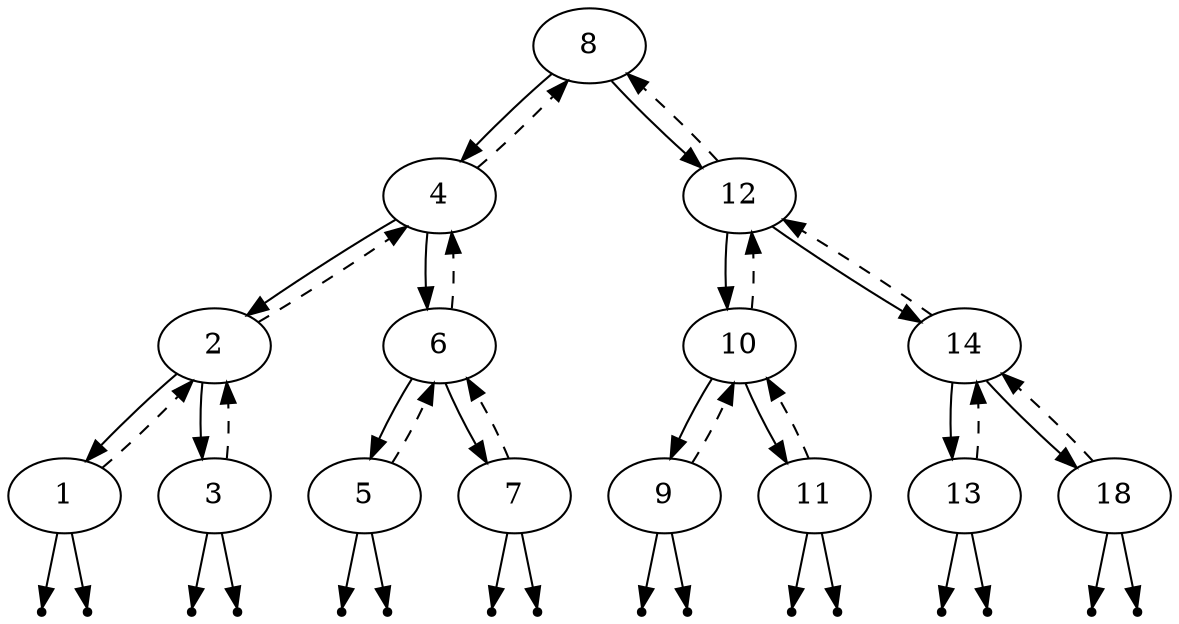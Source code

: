 digraph BST {
	 8 -> 4;
	 8 -> 12;
	 12 -> 8 [style=dashed];
	 12 -> 10;
	 12 -> 14;
	 14 -> 12 [style=dashed];
	 14 -> 13;
	 14 -> 18;
	 18 -> 14 [style=dashed];
	 null0 [shape=point];
	 18 -> null0;
	 null1 [shape=point];
	 18 -> null1;
	 13 -> 14 [style=dashed];
	 null2 [shape=point];
	 13 -> null2;
	 null3 [shape=point];
	 13 -> null3;
	 10 -> 12 [style=dashed];
	 10 -> 9;
	 10 -> 11;
	 11 -> 10 [style=dashed];
	 null4 [shape=point];
	 11 -> null4;
	 null5 [shape=point];
	 11 -> null5;
	 9 -> 10 [style=dashed];
	 null6 [shape=point];
	 9 -> null6;
	 null7 [shape=point];
	 9 -> null7;
	 4 -> 8 [style=dashed];
	 4 -> 2;
	 4 -> 6;
	 6 -> 4 [style=dashed];
	 6 -> 5;
	 6 -> 7;
	 7 -> 6 [style=dashed];
	 null8 [shape=point];
	 7 -> null8;
	 null9 [shape=point];
	 7 -> null9;
	 5 -> 6 [style=dashed];
	 null10 [shape=point];
	 5 -> null10;
	 null11 [shape=point];
	 5 -> null11;
	 2 -> 4 [style=dashed];
	 2 -> 1;
	 2 -> 3;
	 3 -> 2 [style=dashed];
	 null12 [shape=point];
	 3 -> null12;
	 null13 [shape=point];
	 3 -> null13;
	 1 -> 2 [style=dashed];
	 null14 [shape=point];
	 1 -> null14;
	 null15 [shape=point];
	 1 -> null15;
}
